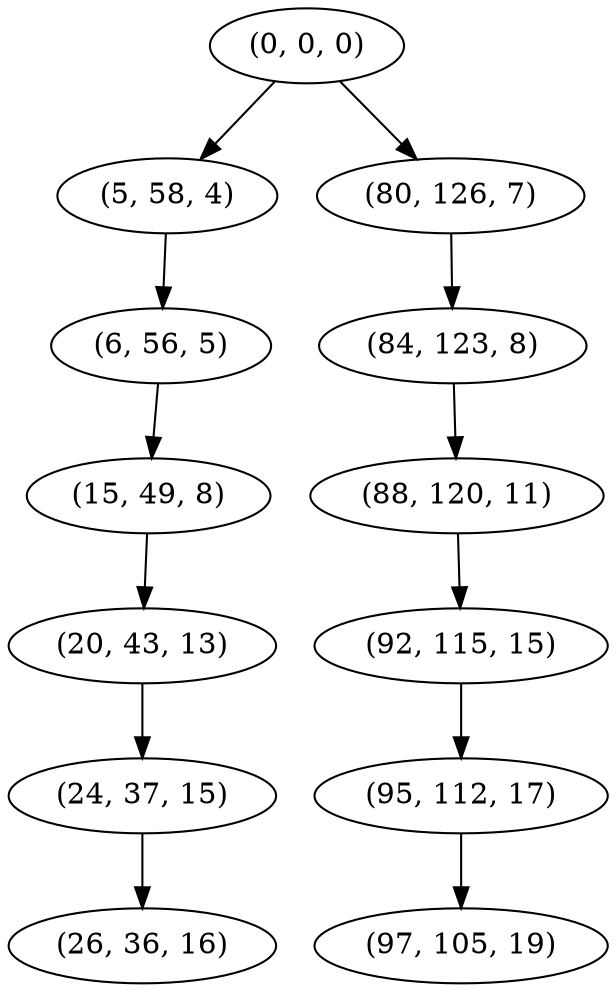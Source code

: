 digraph tree {
    "(0, 0, 0)";
    "(5, 58, 4)";
    "(6, 56, 5)";
    "(15, 49, 8)";
    "(20, 43, 13)";
    "(24, 37, 15)";
    "(26, 36, 16)";
    "(80, 126, 7)";
    "(84, 123, 8)";
    "(88, 120, 11)";
    "(92, 115, 15)";
    "(95, 112, 17)";
    "(97, 105, 19)";
    "(0, 0, 0)" -> "(5, 58, 4)";
    "(0, 0, 0)" -> "(80, 126, 7)";
    "(5, 58, 4)" -> "(6, 56, 5)";
    "(6, 56, 5)" -> "(15, 49, 8)";
    "(15, 49, 8)" -> "(20, 43, 13)";
    "(20, 43, 13)" -> "(24, 37, 15)";
    "(24, 37, 15)" -> "(26, 36, 16)";
    "(80, 126, 7)" -> "(84, 123, 8)";
    "(84, 123, 8)" -> "(88, 120, 11)";
    "(88, 120, 11)" -> "(92, 115, 15)";
    "(92, 115, 15)" -> "(95, 112, 17)";
    "(95, 112, 17)" -> "(97, 105, 19)";
}
